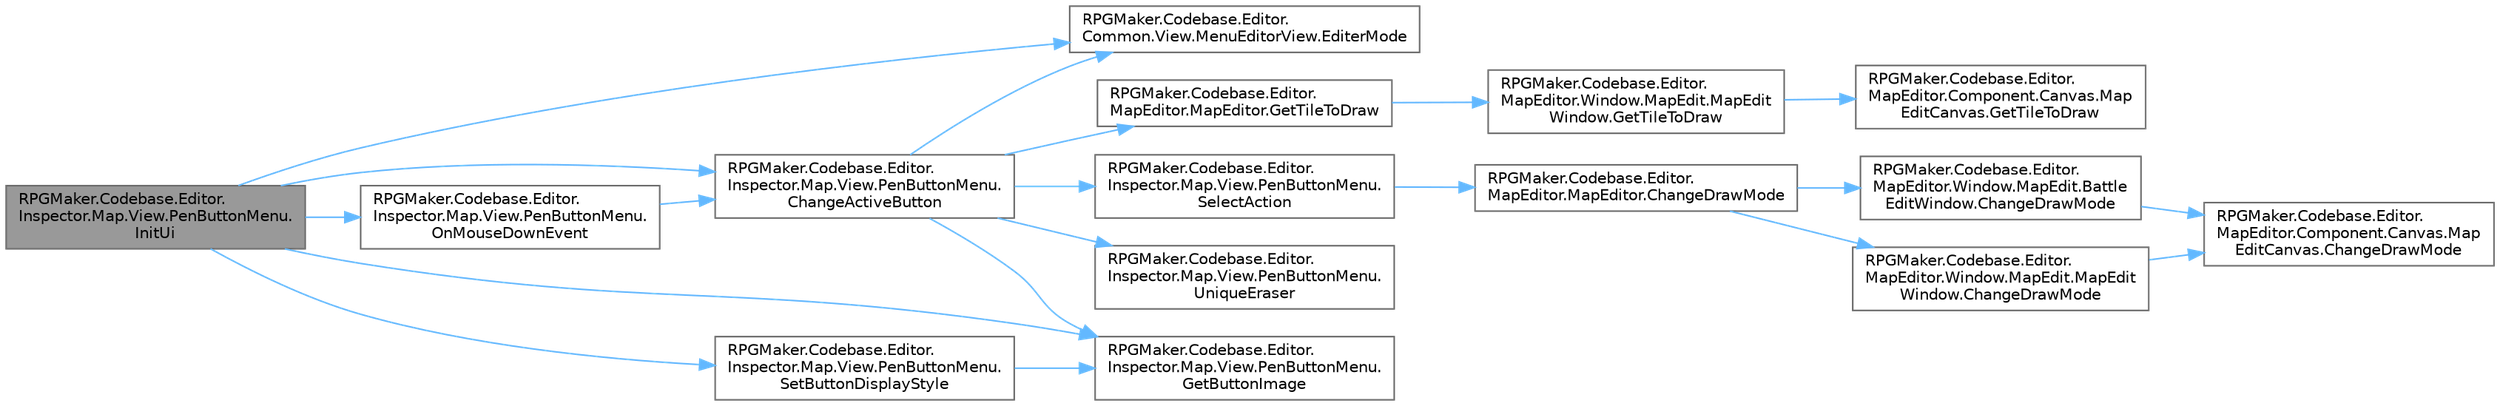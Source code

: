 digraph "RPGMaker.Codebase.Editor.Inspector.Map.View.PenButtonMenu.InitUi"
{
 // LATEX_PDF_SIZE
  bgcolor="transparent";
  edge [fontname=Helvetica,fontsize=10,labelfontname=Helvetica,labelfontsize=10];
  node [fontname=Helvetica,fontsize=10,shape=box,height=0.2,width=0.4];
  rankdir="LR";
  Node1 [id="Node000001",label="RPGMaker.Codebase.Editor.\lInspector.Map.View.PenButtonMenu.\lInitUi",height=0.2,width=0.4,color="gray40", fillcolor="grey60", style="filled", fontcolor="black",tooltip=" "];
  Node1 -> Node2 [id="edge1_Node000001_Node000002",color="steelblue1",style="solid",tooltip=" "];
  Node2 [id="Node000002",label="RPGMaker.Codebase.Editor.\lInspector.Map.View.PenButtonMenu.\lChangeActiveButton",height=0.2,width=0.4,color="grey40", fillcolor="white", style="filled",URL="$d1/dce/class_r_p_g_maker_1_1_codebase_1_1_editor_1_1_inspector_1_1_map_1_1_view_1_1_pen_button_menu.html#a3c297383b2185e15216b24a1b4292b4d",tooltip=" "];
  Node2 -> Node3 [id="edge2_Node000002_Node000003",color="steelblue1",style="solid",tooltip=" "];
  Node3 [id="Node000003",label="RPGMaker.Codebase.Editor.\lCommon.View.MenuEditorView.EditerMode",height=0.2,width=0.4,color="grey40", fillcolor="white", style="filled",URL="$da/df0/class_r_p_g_maker_1_1_codebase_1_1_editor_1_1_common_1_1_view_1_1_menu_editor_view.html#ad8fb22c685724d48b6e384395ecd7d51",tooltip="😁 ダークモード、ライトモードのPath切り替え用"];
  Node2 -> Node4 [id="edge3_Node000002_Node000004",color="steelblue1",style="solid",tooltip=" "];
  Node4 [id="Node000004",label="RPGMaker.Codebase.Editor.\lInspector.Map.View.PenButtonMenu.\lGetButtonImage",height=0.2,width=0.4,color="grey40", fillcolor="white", style="filled",URL="$d1/dce/class_r_p_g_maker_1_1_codebase_1_1_editor_1_1_inspector_1_1_map_1_1_view_1_1_pen_button_menu.html#a04493db2036aad063a97cb03b93fa717",tooltip=" "];
  Node2 -> Node5 [id="edge4_Node000002_Node000005",color="steelblue1",style="solid",tooltip=" "];
  Node5 [id="Node000005",label="RPGMaker.Codebase.Editor.\lMapEditor.MapEditor.GetTileToDraw",height=0.2,width=0.4,color="grey40", fillcolor="white", style="filled",URL="$d1/d2d/class_r_p_g_maker_1_1_codebase_1_1_editor_1_1_map_editor_1_1_map_editor.html#adbd39b4e1d4e1d4d2cc7b3f4f7db39d5",tooltip="タイルを取得する"];
  Node5 -> Node6 [id="edge5_Node000005_Node000006",color="steelblue1",style="solid",tooltip=" "];
  Node6 [id="Node000006",label="RPGMaker.Codebase.Editor.\lMapEditor.Window.MapEdit.MapEdit\lWindow.GetTileToDraw",height=0.2,width=0.4,color="grey40", fillcolor="white", style="filled",URL="$d9/d6e/class_r_p_g_maker_1_1_codebase_1_1_editor_1_1_map_editor_1_1_window_1_1_map_edit_1_1_map_edit_window.html#a9cc4f1c4bce8759377a325ad3ce41e7a",tooltip=" "];
  Node6 -> Node7 [id="edge6_Node000006_Node000007",color="steelblue1",style="solid",tooltip=" "];
  Node7 [id="Node000007",label="RPGMaker.Codebase.Editor.\lMapEditor.Component.Canvas.Map\lEditCanvas.GetTileToDraw",height=0.2,width=0.4,color="grey40", fillcolor="white", style="filled",URL="$d9/df5/class_r_p_g_maker_1_1_codebase_1_1_editor_1_1_map_editor_1_1_component_1_1_canvas_1_1_map_edit_canvas.html#a0b28326ed01abd867faf73207b309165",tooltip="現在のタイルデータを取得"];
  Node2 -> Node8 [id="edge7_Node000002_Node000008",color="steelblue1",style="solid",tooltip=" "];
  Node8 [id="Node000008",label="RPGMaker.Codebase.Editor.\lInspector.Map.View.PenButtonMenu.\lSelectAction",height=0.2,width=0.4,color="grey40", fillcolor="white", style="filled",URL="$d1/dce/class_r_p_g_maker_1_1_codebase_1_1_editor_1_1_inspector_1_1_map_1_1_view_1_1_pen_button_menu.html#a5aed9fc88ad948cb42f56162c3f83a38",tooltip=" "];
  Node8 -> Node9 [id="edge8_Node000008_Node000009",color="steelblue1",style="solid",tooltip=" "];
  Node9 [id="Node000009",label="RPGMaker.Codebase.Editor.\lMapEditor.MapEditor.ChangeDrawMode",height=0.2,width=0.4,color="grey40", fillcolor="white", style="filled",URL="$d1/d2d/class_r_p_g_maker_1_1_codebase_1_1_editor_1_1_map_editor_1_1_map_editor.html#adcdf6df3d786b9c6e6eec991c6cf1179",tooltip="マップまたはバトルの描画モードを変更する"];
  Node9 -> Node10 [id="edge9_Node000009_Node000010",color="steelblue1",style="solid",tooltip=" "];
  Node10 [id="Node000010",label="RPGMaker.Codebase.Editor.\lMapEditor.Window.MapEdit.Battle\lEditWindow.ChangeDrawMode",height=0.2,width=0.4,color="grey40", fillcolor="white", style="filled",URL="$d3/d72/class_r_p_g_maker_1_1_codebase_1_1_editor_1_1_map_editor_1_1_window_1_1_map_edit_1_1_battle_edit_window.html#ab6882f4055bcb5c7a919abd1b93c90c2",tooltip=" "];
  Node10 -> Node11 [id="edge10_Node000010_Node000011",color="steelblue1",style="solid",tooltip=" "];
  Node11 [id="Node000011",label="RPGMaker.Codebase.Editor.\lMapEditor.Component.Canvas.Map\lEditCanvas.ChangeDrawMode",height=0.2,width=0.4,color="grey40", fillcolor="white", style="filled",URL="$d9/df5/class_r_p_g_maker_1_1_codebase_1_1_editor_1_1_map_editor_1_1_component_1_1_canvas_1_1_map_edit_canvas.html#a75e65507f507c4ffe963d1c7e6974b3a",tooltip=" "];
  Node9 -> Node12 [id="edge11_Node000009_Node000012",color="steelblue1",style="solid",tooltip=" "];
  Node12 [id="Node000012",label="RPGMaker.Codebase.Editor.\lMapEditor.Window.MapEdit.MapEdit\lWindow.ChangeDrawMode",height=0.2,width=0.4,color="grey40", fillcolor="white", style="filled",URL="$d9/d6e/class_r_p_g_maker_1_1_codebase_1_1_editor_1_1_map_editor_1_1_window_1_1_map_edit_1_1_map_edit_window.html#a8b9d7bbc4494fc2098f4b9ae5c900785",tooltip=" "];
  Node12 -> Node11 [id="edge12_Node000012_Node000011",color="steelblue1",style="solid",tooltip=" "];
  Node2 -> Node13 [id="edge13_Node000002_Node000013",color="steelblue1",style="solid",tooltip=" "];
  Node13 [id="Node000013",label="RPGMaker.Codebase.Editor.\lInspector.Map.View.PenButtonMenu.\lUniqueEraser",height=0.2,width=0.4,color="grey40", fillcolor="white", style="filled",URL="$d1/dce/class_r_p_g_maker_1_1_codebase_1_1_editor_1_1_inspector_1_1_map_1_1_view_1_1_pen_button_menu.html#a8071533c99b24dd6121da82745f10750",tooltip=" "];
  Node1 -> Node3 [id="edge14_Node000001_Node000003",color="steelblue1",style="solid",tooltip=" "];
  Node1 -> Node4 [id="edge15_Node000001_Node000004",color="steelblue1",style="solid",tooltip=" "];
  Node1 -> Node14 [id="edge16_Node000001_Node000014",color="steelblue1",style="solid",tooltip=" "];
  Node14 [id="Node000014",label="RPGMaker.Codebase.Editor.\lInspector.Map.View.PenButtonMenu.\lOnMouseDownEvent",height=0.2,width=0.4,color="grey40", fillcolor="white", style="filled",URL="$d1/dce/class_r_p_g_maker_1_1_codebase_1_1_editor_1_1_inspector_1_1_map_1_1_view_1_1_pen_button_menu.html#a486aef8c94d47e12e78b5c8fb46d5060",tooltip=" "];
  Node14 -> Node2 [id="edge17_Node000014_Node000002",color="steelblue1",style="solid",tooltip=" "];
  Node1 -> Node15 [id="edge18_Node000001_Node000015",color="steelblue1",style="solid",tooltip=" "];
  Node15 [id="Node000015",label="RPGMaker.Codebase.Editor.\lInspector.Map.View.PenButtonMenu.\lSetButtonDisplayStyle",height=0.2,width=0.4,color="grey40", fillcolor="white", style="filled",URL="$d1/dce/class_r_p_g_maker_1_1_codebase_1_1_editor_1_1_inspector_1_1_map_1_1_view_1_1_pen_button_menu.html#afff4f1a3d065d88b3bb39c0aeaf2331b",tooltip=" "];
  Node15 -> Node4 [id="edge19_Node000015_Node000004",color="steelblue1",style="solid",tooltip=" "];
}
